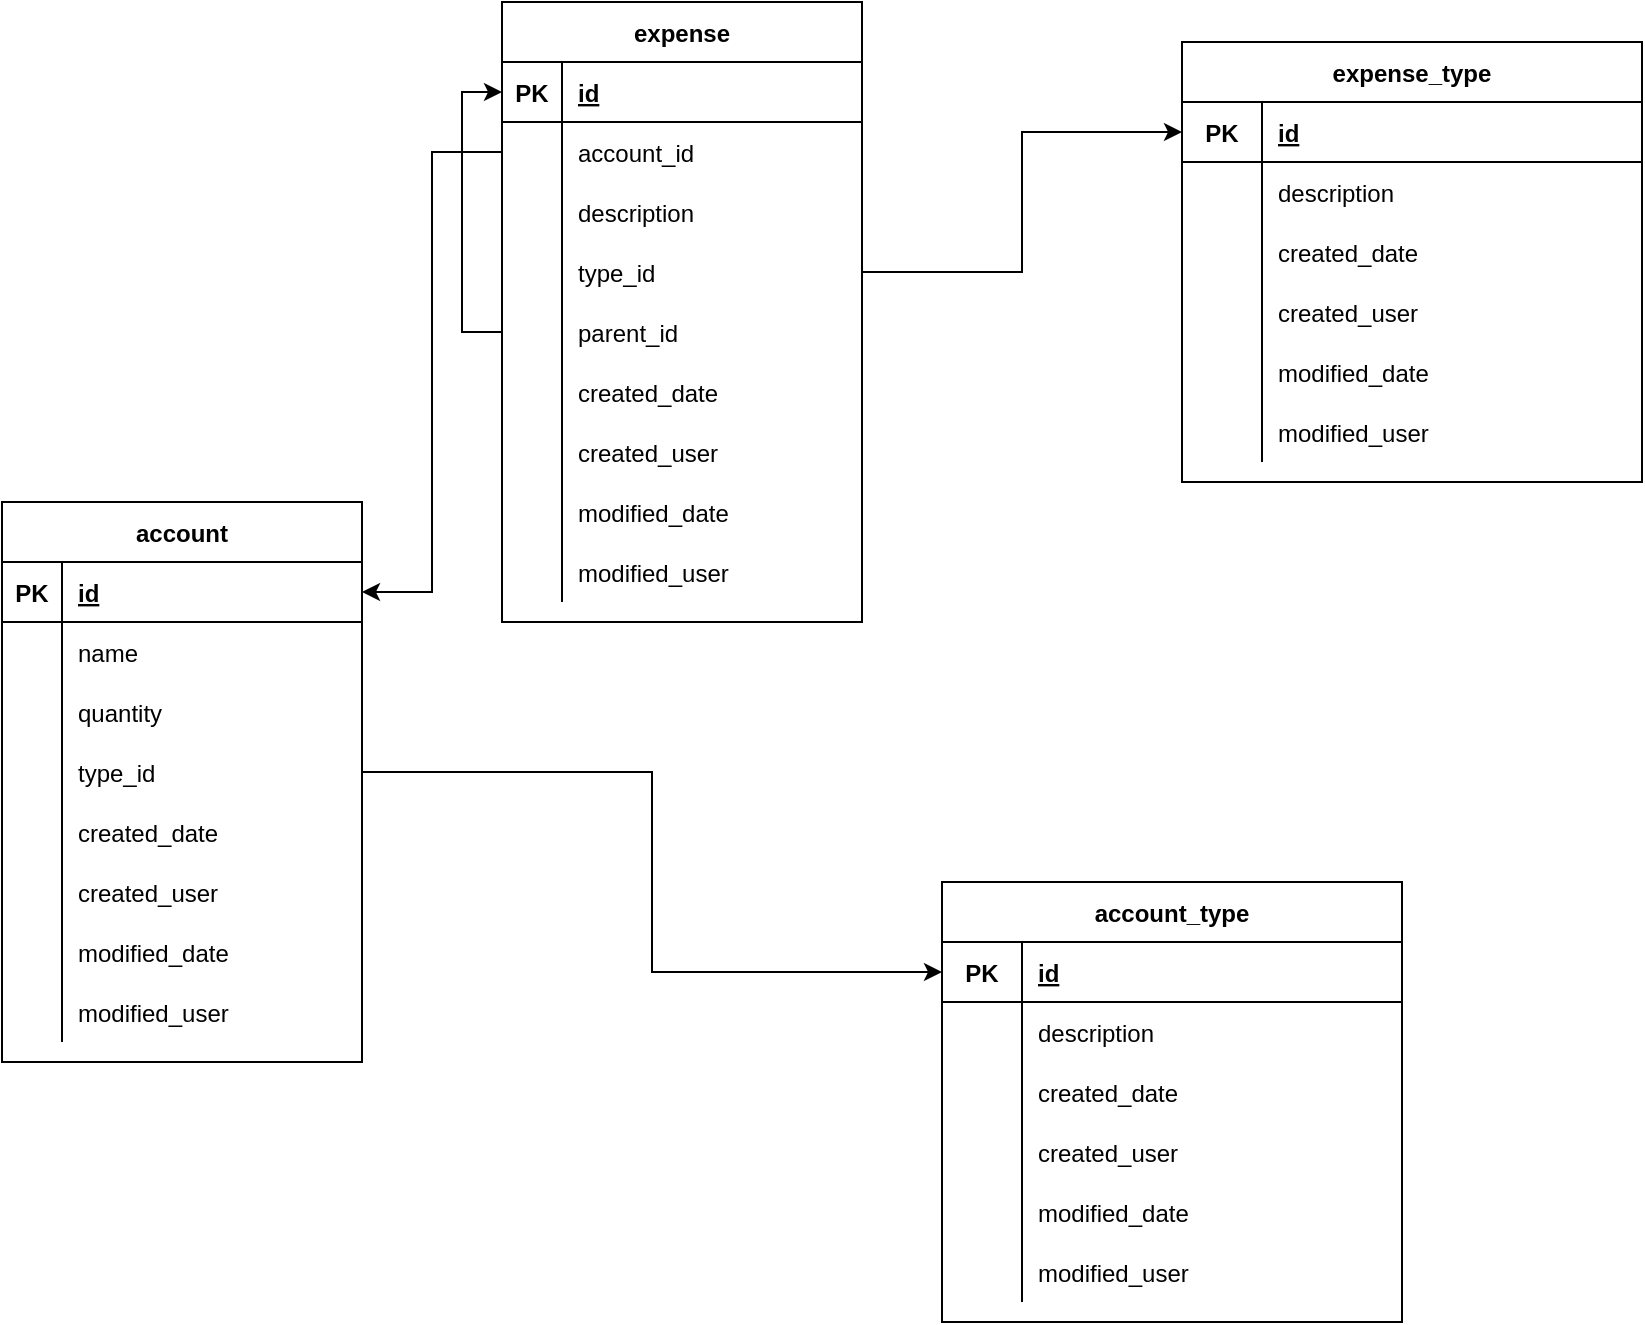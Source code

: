 <mxfile version="20.2.7" type="device"><diagram id="UpLL_WEXFF-8wM3QbBai" name="Página-1"><mxGraphModel dx="1381" dy="774" grid="1" gridSize="10" guides="1" tooltips="1" connect="1" arrows="1" fold="1" page="1" pageScale="1" pageWidth="827" pageHeight="1169" math="0" shadow="0"><root><mxCell id="0"/><mxCell id="1" parent="0"/><mxCell id="8bMQOwPSqbR0Lv_W1CAh-1" value="account" style="shape=table;startSize=30;container=1;collapsible=1;childLayout=tableLayout;fixedRows=1;rowLines=0;fontStyle=1;align=center;resizeLast=1;" vertex="1" parent="1"><mxGeometry x="60" y="380" width="180" height="280" as="geometry"><mxRectangle x="320" y="320" width="70" height="30" as="alternateBounds"/></mxGeometry></mxCell><mxCell id="8bMQOwPSqbR0Lv_W1CAh-2" value="" style="shape=tableRow;horizontal=0;startSize=0;swimlaneHead=0;swimlaneBody=0;fillColor=none;collapsible=0;dropTarget=0;points=[[0,0.5],[1,0.5]];portConstraint=eastwest;top=0;left=0;right=0;bottom=1;" vertex="1" parent="8bMQOwPSqbR0Lv_W1CAh-1"><mxGeometry y="30" width="180" height="30" as="geometry"/></mxCell><mxCell id="8bMQOwPSqbR0Lv_W1CAh-3" value="PK" style="shape=partialRectangle;connectable=0;fillColor=none;top=0;left=0;bottom=0;right=0;fontStyle=1;overflow=hidden;" vertex="1" parent="8bMQOwPSqbR0Lv_W1CAh-2"><mxGeometry width="30" height="30" as="geometry"><mxRectangle width="30" height="30" as="alternateBounds"/></mxGeometry></mxCell><mxCell id="8bMQOwPSqbR0Lv_W1CAh-4" value="id" style="shape=partialRectangle;connectable=0;fillColor=none;top=0;left=0;bottom=0;right=0;align=left;spacingLeft=6;fontStyle=5;overflow=hidden;" vertex="1" parent="8bMQOwPSqbR0Lv_W1CAh-2"><mxGeometry x="30" width="150" height="30" as="geometry"><mxRectangle width="150" height="30" as="alternateBounds"/></mxGeometry></mxCell><mxCell id="8bMQOwPSqbR0Lv_W1CAh-5" value="" style="shape=tableRow;horizontal=0;startSize=0;swimlaneHead=0;swimlaneBody=0;fillColor=none;collapsible=0;dropTarget=0;points=[[0,0.5],[1,0.5]];portConstraint=eastwest;top=0;left=0;right=0;bottom=0;" vertex="1" parent="8bMQOwPSqbR0Lv_W1CAh-1"><mxGeometry y="60" width="180" height="30" as="geometry"/></mxCell><mxCell id="8bMQOwPSqbR0Lv_W1CAh-6" value="" style="shape=partialRectangle;connectable=0;fillColor=none;top=0;left=0;bottom=0;right=0;editable=1;overflow=hidden;" vertex="1" parent="8bMQOwPSqbR0Lv_W1CAh-5"><mxGeometry width="30" height="30" as="geometry"><mxRectangle width="30" height="30" as="alternateBounds"/></mxGeometry></mxCell><mxCell id="8bMQOwPSqbR0Lv_W1CAh-7" value="name" style="shape=partialRectangle;connectable=0;fillColor=none;top=0;left=0;bottom=0;right=0;align=left;spacingLeft=6;overflow=hidden;" vertex="1" parent="8bMQOwPSqbR0Lv_W1CAh-5"><mxGeometry x="30" width="150" height="30" as="geometry"><mxRectangle width="150" height="30" as="alternateBounds"/></mxGeometry></mxCell><mxCell id="8bMQOwPSqbR0Lv_W1CAh-8" value="" style="shape=tableRow;horizontal=0;startSize=0;swimlaneHead=0;swimlaneBody=0;fillColor=none;collapsible=0;dropTarget=0;points=[[0,0.5],[1,0.5]];portConstraint=eastwest;top=0;left=0;right=0;bottom=0;" vertex="1" parent="8bMQOwPSqbR0Lv_W1CAh-1"><mxGeometry y="90" width="180" height="30" as="geometry"/></mxCell><mxCell id="8bMQOwPSqbR0Lv_W1CAh-9" value="" style="shape=partialRectangle;connectable=0;fillColor=none;top=0;left=0;bottom=0;right=0;editable=1;overflow=hidden;" vertex="1" parent="8bMQOwPSqbR0Lv_W1CAh-8"><mxGeometry width="30" height="30" as="geometry"><mxRectangle width="30" height="30" as="alternateBounds"/></mxGeometry></mxCell><mxCell id="8bMQOwPSqbR0Lv_W1CAh-10" value="quantity" style="shape=partialRectangle;connectable=0;fillColor=none;top=0;left=0;bottom=0;right=0;align=left;spacingLeft=6;overflow=hidden;" vertex="1" parent="8bMQOwPSqbR0Lv_W1CAh-8"><mxGeometry x="30" width="150" height="30" as="geometry"><mxRectangle width="150" height="30" as="alternateBounds"/></mxGeometry></mxCell><mxCell id="8bMQOwPSqbR0Lv_W1CAh-11" value="" style="shape=tableRow;horizontal=0;startSize=0;swimlaneHead=0;swimlaneBody=0;fillColor=none;collapsible=0;dropTarget=0;points=[[0,0.5],[1,0.5]];portConstraint=eastwest;top=0;left=0;right=0;bottom=0;" vertex="1" parent="8bMQOwPSqbR0Lv_W1CAh-1"><mxGeometry y="120" width="180" height="30" as="geometry"/></mxCell><mxCell id="8bMQOwPSqbR0Lv_W1CAh-12" value="" style="shape=partialRectangle;connectable=0;fillColor=none;top=0;left=0;bottom=0;right=0;editable=1;overflow=hidden;" vertex="1" parent="8bMQOwPSqbR0Lv_W1CAh-11"><mxGeometry width="30" height="30" as="geometry"><mxRectangle width="30" height="30" as="alternateBounds"/></mxGeometry></mxCell><mxCell id="8bMQOwPSqbR0Lv_W1CAh-13" value="type_id" style="shape=partialRectangle;connectable=0;fillColor=none;top=0;left=0;bottom=0;right=0;align=left;spacingLeft=6;overflow=hidden;" vertex="1" parent="8bMQOwPSqbR0Lv_W1CAh-11"><mxGeometry x="30" width="150" height="30" as="geometry"><mxRectangle width="150" height="30" as="alternateBounds"/></mxGeometry></mxCell><mxCell id="8bMQOwPSqbR0Lv_W1CAh-43" style="shape=tableRow;horizontal=0;startSize=0;swimlaneHead=0;swimlaneBody=0;fillColor=none;collapsible=0;dropTarget=0;points=[[0,0.5],[1,0.5]];portConstraint=eastwest;top=0;left=0;right=0;bottom=0;" vertex="1" parent="8bMQOwPSqbR0Lv_W1CAh-1"><mxGeometry y="150" width="180" height="30" as="geometry"/></mxCell><mxCell id="8bMQOwPSqbR0Lv_W1CAh-44" style="shape=partialRectangle;connectable=0;fillColor=none;top=0;left=0;bottom=0;right=0;editable=1;overflow=hidden;" vertex="1" parent="8bMQOwPSqbR0Lv_W1CAh-43"><mxGeometry width="30" height="30" as="geometry"><mxRectangle width="30" height="30" as="alternateBounds"/></mxGeometry></mxCell><mxCell id="8bMQOwPSqbR0Lv_W1CAh-45" value="created_date" style="shape=partialRectangle;connectable=0;fillColor=none;top=0;left=0;bottom=0;right=0;align=left;spacingLeft=6;overflow=hidden;" vertex="1" parent="8bMQOwPSqbR0Lv_W1CAh-43"><mxGeometry x="30" width="150" height="30" as="geometry"><mxRectangle width="150" height="30" as="alternateBounds"/></mxGeometry></mxCell><mxCell id="8bMQOwPSqbR0Lv_W1CAh-52" style="shape=tableRow;horizontal=0;startSize=0;swimlaneHead=0;swimlaneBody=0;fillColor=none;collapsible=0;dropTarget=0;points=[[0,0.5],[1,0.5]];portConstraint=eastwest;top=0;left=0;right=0;bottom=0;" vertex="1" parent="8bMQOwPSqbR0Lv_W1CAh-1"><mxGeometry y="180" width="180" height="30" as="geometry"/></mxCell><mxCell id="8bMQOwPSqbR0Lv_W1CAh-53" style="shape=partialRectangle;connectable=0;fillColor=none;top=0;left=0;bottom=0;right=0;editable=1;overflow=hidden;" vertex="1" parent="8bMQOwPSqbR0Lv_W1CAh-52"><mxGeometry width="30" height="30" as="geometry"><mxRectangle width="30" height="30" as="alternateBounds"/></mxGeometry></mxCell><mxCell id="8bMQOwPSqbR0Lv_W1CAh-54" value="created_user" style="shape=partialRectangle;connectable=0;fillColor=none;top=0;left=0;bottom=0;right=0;align=left;spacingLeft=6;overflow=hidden;" vertex="1" parent="8bMQOwPSqbR0Lv_W1CAh-52"><mxGeometry x="30" width="150" height="30" as="geometry"><mxRectangle width="150" height="30" as="alternateBounds"/></mxGeometry></mxCell><mxCell id="8bMQOwPSqbR0Lv_W1CAh-55" style="shape=tableRow;horizontal=0;startSize=0;swimlaneHead=0;swimlaneBody=0;fillColor=none;collapsible=0;dropTarget=0;points=[[0,0.5],[1,0.5]];portConstraint=eastwest;top=0;left=0;right=0;bottom=0;" vertex="1" parent="8bMQOwPSqbR0Lv_W1CAh-1"><mxGeometry y="210" width="180" height="30" as="geometry"/></mxCell><mxCell id="8bMQOwPSqbR0Lv_W1CAh-56" style="shape=partialRectangle;connectable=0;fillColor=none;top=0;left=0;bottom=0;right=0;editable=1;overflow=hidden;" vertex="1" parent="8bMQOwPSqbR0Lv_W1CAh-55"><mxGeometry width="30" height="30" as="geometry"><mxRectangle width="30" height="30" as="alternateBounds"/></mxGeometry></mxCell><mxCell id="8bMQOwPSqbR0Lv_W1CAh-57" value="modified_date" style="shape=partialRectangle;connectable=0;fillColor=none;top=0;left=0;bottom=0;right=0;align=left;spacingLeft=6;overflow=hidden;" vertex="1" parent="8bMQOwPSqbR0Lv_W1CAh-55"><mxGeometry x="30" width="150" height="30" as="geometry"><mxRectangle width="150" height="30" as="alternateBounds"/></mxGeometry></mxCell><mxCell id="8bMQOwPSqbR0Lv_W1CAh-58" style="shape=tableRow;horizontal=0;startSize=0;swimlaneHead=0;swimlaneBody=0;fillColor=none;collapsible=0;dropTarget=0;points=[[0,0.5],[1,0.5]];portConstraint=eastwest;top=0;left=0;right=0;bottom=0;" vertex="1" parent="8bMQOwPSqbR0Lv_W1CAh-1"><mxGeometry y="240" width="180" height="30" as="geometry"/></mxCell><mxCell id="8bMQOwPSqbR0Lv_W1CAh-59" style="shape=partialRectangle;connectable=0;fillColor=none;top=0;left=0;bottom=0;right=0;editable=1;overflow=hidden;" vertex="1" parent="8bMQOwPSqbR0Lv_W1CAh-58"><mxGeometry width="30" height="30" as="geometry"><mxRectangle width="30" height="30" as="alternateBounds"/></mxGeometry></mxCell><mxCell id="8bMQOwPSqbR0Lv_W1CAh-60" value="modified_user" style="shape=partialRectangle;connectable=0;fillColor=none;top=0;left=0;bottom=0;right=0;align=left;spacingLeft=6;overflow=hidden;" vertex="1" parent="8bMQOwPSqbR0Lv_W1CAh-58"><mxGeometry x="30" width="150" height="30" as="geometry"><mxRectangle width="150" height="30" as="alternateBounds"/></mxGeometry></mxCell><object label="account_type" id="8bMQOwPSqbR0Lv_W1CAh-14"><mxCell style="shape=table;startSize=30;container=1;collapsible=1;childLayout=tableLayout;fixedRows=1;rowLines=0;fontStyle=1;align=center;resizeLast=1;" vertex="1" parent="1"><mxGeometry x="530" y="570" width="230" height="220" as="geometry"/></mxCell></object><mxCell id="8bMQOwPSqbR0Lv_W1CAh-15" value="" style="shape=tableRow;horizontal=0;startSize=0;swimlaneHead=0;swimlaneBody=0;fillColor=none;collapsible=0;dropTarget=0;points=[[0,0.5],[1,0.5]];portConstraint=eastwest;top=0;left=0;right=0;bottom=1;" vertex="1" parent="8bMQOwPSqbR0Lv_W1CAh-14"><mxGeometry y="30" width="230" height="30" as="geometry"/></mxCell><mxCell id="8bMQOwPSqbR0Lv_W1CAh-16" value="PK" style="shape=partialRectangle;connectable=0;fillColor=none;top=0;left=0;bottom=0;right=0;fontStyle=1;overflow=hidden;" vertex="1" parent="8bMQOwPSqbR0Lv_W1CAh-15"><mxGeometry width="40" height="30" as="geometry"><mxRectangle width="40" height="30" as="alternateBounds"/></mxGeometry></mxCell><mxCell id="8bMQOwPSqbR0Lv_W1CAh-17" value="id" style="shape=partialRectangle;connectable=0;fillColor=none;top=0;left=0;bottom=0;right=0;align=left;spacingLeft=6;fontStyle=5;overflow=hidden;" vertex="1" parent="8bMQOwPSqbR0Lv_W1CAh-15"><mxGeometry x="40" width="190" height="30" as="geometry"><mxRectangle width="190" height="30" as="alternateBounds"/></mxGeometry></mxCell><mxCell id="8bMQOwPSqbR0Lv_W1CAh-18" value="" style="shape=tableRow;horizontal=0;startSize=0;swimlaneHead=0;swimlaneBody=0;fillColor=none;collapsible=0;dropTarget=0;points=[[0,0.5],[1,0.5]];portConstraint=eastwest;top=0;left=0;right=0;bottom=0;" vertex="1" parent="8bMQOwPSqbR0Lv_W1CAh-14"><mxGeometry y="60" width="230" height="30" as="geometry"/></mxCell><mxCell id="8bMQOwPSqbR0Lv_W1CAh-19" value="" style="shape=partialRectangle;connectable=0;fillColor=none;top=0;left=0;bottom=0;right=0;editable=1;overflow=hidden;" vertex="1" parent="8bMQOwPSqbR0Lv_W1CAh-18"><mxGeometry width="40" height="30" as="geometry"><mxRectangle width="40" height="30" as="alternateBounds"/></mxGeometry></mxCell><mxCell id="8bMQOwPSqbR0Lv_W1CAh-20" value="description" style="shape=partialRectangle;connectable=0;fillColor=none;top=0;left=0;bottom=0;right=0;align=left;spacingLeft=6;overflow=hidden;" vertex="1" parent="8bMQOwPSqbR0Lv_W1CAh-18"><mxGeometry x="40" width="190" height="30" as="geometry"><mxRectangle width="190" height="30" as="alternateBounds"/></mxGeometry></mxCell><mxCell id="8bMQOwPSqbR0Lv_W1CAh-21" value="" style="shape=tableRow;horizontal=0;startSize=0;swimlaneHead=0;swimlaneBody=0;fillColor=none;collapsible=0;dropTarget=0;points=[[0,0.5],[1,0.5]];portConstraint=eastwest;top=0;left=0;right=0;bottom=0;" vertex="1" parent="8bMQOwPSqbR0Lv_W1CAh-14"><mxGeometry y="90" width="230" height="30" as="geometry"/></mxCell><mxCell id="8bMQOwPSqbR0Lv_W1CAh-22" value="" style="shape=partialRectangle;connectable=0;fillColor=none;top=0;left=0;bottom=0;right=0;editable=1;overflow=hidden;" vertex="1" parent="8bMQOwPSqbR0Lv_W1CAh-21"><mxGeometry width="40" height="30" as="geometry"><mxRectangle width="40" height="30" as="alternateBounds"/></mxGeometry></mxCell><mxCell id="8bMQOwPSqbR0Lv_W1CAh-23" value="created_date" style="shape=partialRectangle;connectable=0;fillColor=none;top=0;left=0;bottom=0;right=0;align=left;spacingLeft=6;overflow=hidden;" vertex="1" parent="8bMQOwPSqbR0Lv_W1CAh-21"><mxGeometry x="40" width="190" height="30" as="geometry"><mxRectangle width="190" height="30" as="alternateBounds"/></mxGeometry></mxCell><mxCell id="8bMQOwPSqbR0Lv_W1CAh-24" value="" style="shape=tableRow;horizontal=0;startSize=0;swimlaneHead=0;swimlaneBody=0;fillColor=none;collapsible=0;dropTarget=0;points=[[0,0.5],[1,0.5]];portConstraint=eastwest;top=0;left=0;right=0;bottom=0;" vertex="1" parent="8bMQOwPSqbR0Lv_W1CAh-14"><mxGeometry y="120" width="230" height="30" as="geometry"/></mxCell><mxCell id="8bMQOwPSqbR0Lv_W1CAh-25" value="" style="shape=partialRectangle;connectable=0;fillColor=none;top=0;left=0;bottom=0;right=0;editable=1;overflow=hidden;" vertex="1" parent="8bMQOwPSqbR0Lv_W1CAh-24"><mxGeometry width="40" height="30" as="geometry"><mxRectangle width="40" height="30" as="alternateBounds"/></mxGeometry></mxCell><mxCell id="8bMQOwPSqbR0Lv_W1CAh-26" value="created_user" style="shape=partialRectangle;connectable=0;fillColor=none;top=0;left=0;bottom=0;right=0;align=left;spacingLeft=6;overflow=hidden;" vertex="1" parent="8bMQOwPSqbR0Lv_W1CAh-24"><mxGeometry x="40" width="190" height="30" as="geometry"><mxRectangle width="190" height="30" as="alternateBounds"/></mxGeometry></mxCell><mxCell id="8bMQOwPSqbR0Lv_W1CAh-46" style="shape=tableRow;horizontal=0;startSize=0;swimlaneHead=0;swimlaneBody=0;fillColor=none;collapsible=0;dropTarget=0;points=[[0,0.5],[1,0.5]];portConstraint=eastwest;top=0;left=0;right=0;bottom=0;" vertex="1" parent="8bMQOwPSqbR0Lv_W1CAh-14"><mxGeometry y="150" width="230" height="30" as="geometry"/></mxCell><mxCell id="8bMQOwPSqbR0Lv_W1CAh-47" style="shape=partialRectangle;connectable=0;fillColor=none;top=0;left=0;bottom=0;right=0;editable=1;overflow=hidden;" vertex="1" parent="8bMQOwPSqbR0Lv_W1CAh-46"><mxGeometry width="40" height="30" as="geometry"><mxRectangle width="40" height="30" as="alternateBounds"/></mxGeometry></mxCell><mxCell id="8bMQOwPSqbR0Lv_W1CAh-48" value="modified_date" style="shape=partialRectangle;connectable=0;fillColor=none;top=0;left=0;bottom=0;right=0;align=left;spacingLeft=6;overflow=hidden;" vertex="1" parent="8bMQOwPSqbR0Lv_W1CAh-46"><mxGeometry x="40" width="190" height="30" as="geometry"><mxRectangle width="190" height="30" as="alternateBounds"/></mxGeometry></mxCell><mxCell id="8bMQOwPSqbR0Lv_W1CAh-49" style="shape=tableRow;horizontal=0;startSize=0;swimlaneHead=0;swimlaneBody=0;fillColor=none;collapsible=0;dropTarget=0;points=[[0,0.5],[1,0.5]];portConstraint=eastwest;top=0;left=0;right=0;bottom=0;" vertex="1" parent="8bMQOwPSqbR0Lv_W1CAh-14"><mxGeometry y="180" width="230" height="30" as="geometry"/></mxCell><mxCell id="8bMQOwPSqbR0Lv_W1CAh-50" style="shape=partialRectangle;connectable=0;fillColor=none;top=0;left=0;bottom=0;right=0;editable=1;overflow=hidden;" vertex="1" parent="8bMQOwPSqbR0Lv_W1CAh-49"><mxGeometry width="40" height="30" as="geometry"><mxRectangle width="40" height="30" as="alternateBounds"/></mxGeometry></mxCell><mxCell id="8bMQOwPSqbR0Lv_W1CAh-51" value="modified_user" style="shape=partialRectangle;connectable=0;fillColor=none;top=0;left=0;bottom=0;right=0;align=left;spacingLeft=6;overflow=hidden;" vertex="1" parent="8bMQOwPSqbR0Lv_W1CAh-49"><mxGeometry x="40" width="190" height="30" as="geometry"><mxRectangle width="190" height="30" as="alternateBounds"/></mxGeometry></mxCell><mxCell id="8bMQOwPSqbR0Lv_W1CAh-61" value="expense" style="shape=table;startSize=30;container=1;collapsible=1;childLayout=tableLayout;fixedRows=1;rowLines=0;fontStyle=1;align=center;resizeLast=1;" vertex="1" parent="1"><mxGeometry x="310" y="130" width="180" height="310" as="geometry"/></mxCell><mxCell id="8bMQOwPSqbR0Lv_W1CAh-62" value="" style="shape=tableRow;horizontal=0;startSize=0;swimlaneHead=0;swimlaneBody=0;fillColor=none;collapsible=0;dropTarget=0;points=[[0,0.5],[1,0.5]];portConstraint=eastwest;top=0;left=0;right=0;bottom=1;" vertex="1" parent="8bMQOwPSqbR0Lv_W1CAh-61"><mxGeometry y="30" width="180" height="30" as="geometry"/></mxCell><mxCell id="8bMQOwPSqbR0Lv_W1CAh-63" value="PK" style="shape=partialRectangle;connectable=0;fillColor=none;top=0;left=0;bottom=0;right=0;fontStyle=1;overflow=hidden;" vertex="1" parent="8bMQOwPSqbR0Lv_W1CAh-62"><mxGeometry width="30" height="30" as="geometry"><mxRectangle width="30" height="30" as="alternateBounds"/></mxGeometry></mxCell><mxCell id="8bMQOwPSqbR0Lv_W1CAh-64" value="id" style="shape=partialRectangle;connectable=0;fillColor=none;top=0;left=0;bottom=0;right=0;align=left;spacingLeft=6;fontStyle=5;overflow=hidden;" vertex="1" parent="8bMQOwPSqbR0Lv_W1CAh-62"><mxGeometry x="30" width="150" height="30" as="geometry"><mxRectangle width="150" height="30" as="alternateBounds"/></mxGeometry></mxCell><mxCell id="8bMQOwPSqbR0Lv_W1CAh-65" value="" style="shape=tableRow;horizontal=0;startSize=0;swimlaneHead=0;swimlaneBody=0;fillColor=none;collapsible=0;dropTarget=0;points=[[0,0.5],[1,0.5]];portConstraint=eastwest;top=0;left=0;right=0;bottom=0;" vertex="1" parent="8bMQOwPSqbR0Lv_W1CAh-61"><mxGeometry y="60" width="180" height="30" as="geometry"/></mxCell><mxCell id="8bMQOwPSqbR0Lv_W1CAh-66" value="" style="shape=partialRectangle;connectable=0;fillColor=none;top=0;left=0;bottom=0;right=0;editable=1;overflow=hidden;" vertex="1" parent="8bMQOwPSqbR0Lv_W1CAh-65"><mxGeometry width="30" height="30" as="geometry"><mxRectangle width="30" height="30" as="alternateBounds"/></mxGeometry></mxCell><mxCell id="8bMQOwPSqbR0Lv_W1CAh-67" value="account_id" style="shape=partialRectangle;connectable=0;fillColor=none;top=0;left=0;bottom=0;right=0;align=left;spacingLeft=6;overflow=hidden;" vertex="1" parent="8bMQOwPSqbR0Lv_W1CAh-65"><mxGeometry x="30" width="150" height="30" as="geometry"><mxRectangle width="150" height="30" as="alternateBounds"/></mxGeometry></mxCell><mxCell id="8bMQOwPSqbR0Lv_W1CAh-68" value="" style="shape=tableRow;horizontal=0;startSize=0;swimlaneHead=0;swimlaneBody=0;fillColor=none;collapsible=0;dropTarget=0;points=[[0,0.5],[1,0.5]];portConstraint=eastwest;top=0;left=0;right=0;bottom=0;" vertex="1" parent="8bMQOwPSqbR0Lv_W1CAh-61"><mxGeometry y="90" width="180" height="30" as="geometry"/></mxCell><mxCell id="8bMQOwPSqbR0Lv_W1CAh-69" value="" style="shape=partialRectangle;connectable=0;fillColor=none;top=0;left=0;bottom=0;right=0;editable=1;overflow=hidden;" vertex="1" parent="8bMQOwPSqbR0Lv_W1CAh-68"><mxGeometry width="30" height="30" as="geometry"><mxRectangle width="30" height="30" as="alternateBounds"/></mxGeometry></mxCell><mxCell id="8bMQOwPSqbR0Lv_W1CAh-70" value="description" style="shape=partialRectangle;connectable=0;fillColor=none;top=0;left=0;bottom=0;right=0;align=left;spacingLeft=6;overflow=hidden;" vertex="1" parent="8bMQOwPSqbR0Lv_W1CAh-68"><mxGeometry x="30" width="150" height="30" as="geometry"><mxRectangle width="150" height="30" as="alternateBounds"/></mxGeometry></mxCell><mxCell id="8bMQOwPSqbR0Lv_W1CAh-71" value="" style="shape=tableRow;horizontal=0;startSize=0;swimlaneHead=0;swimlaneBody=0;fillColor=none;collapsible=0;dropTarget=0;points=[[0,0.5],[1,0.5]];portConstraint=eastwest;top=0;left=0;right=0;bottom=0;" vertex="1" parent="8bMQOwPSqbR0Lv_W1CAh-61"><mxGeometry y="120" width="180" height="30" as="geometry"/></mxCell><mxCell id="8bMQOwPSqbR0Lv_W1CAh-72" value="" style="shape=partialRectangle;connectable=0;fillColor=none;top=0;left=0;bottom=0;right=0;editable=1;overflow=hidden;" vertex="1" parent="8bMQOwPSqbR0Lv_W1CAh-71"><mxGeometry width="30" height="30" as="geometry"><mxRectangle width="30" height="30" as="alternateBounds"/></mxGeometry></mxCell><mxCell id="8bMQOwPSqbR0Lv_W1CAh-73" value="type_id" style="shape=partialRectangle;connectable=0;fillColor=none;top=0;left=0;bottom=0;right=0;align=left;spacingLeft=6;overflow=hidden;" vertex="1" parent="8bMQOwPSqbR0Lv_W1CAh-71"><mxGeometry x="30" width="150" height="30" as="geometry"><mxRectangle width="150" height="30" as="alternateBounds"/></mxGeometry></mxCell><mxCell id="8bMQOwPSqbR0Lv_W1CAh-100" style="edgeStyle=orthogonalEdgeStyle;rounded=0;orthogonalLoop=1;jettySize=auto;html=1;entryX=0;entryY=0.5;entryDx=0;entryDy=0;" edge="1" parent="8bMQOwPSqbR0Lv_W1CAh-61" source="8bMQOwPSqbR0Lv_W1CAh-97" target="8bMQOwPSqbR0Lv_W1CAh-62"><mxGeometry relative="1" as="geometry"/></mxCell><mxCell id="8bMQOwPSqbR0Lv_W1CAh-97" style="shape=tableRow;horizontal=0;startSize=0;swimlaneHead=0;swimlaneBody=0;fillColor=none;collapsible=0;dropTarget=0;points=[[0,0.5],[1,0.5]];portConstraint=eastwest;top=0;left=0;right=0;bottom=0;" vertex="1" parent="8bMQOwPSqbR0Lv_W1CAh-61"><mxGeometry y="150" width="180" height="30" as="geometry"/></mxCell><mxCell id="8bMQOwPSqbR0Lv_W1CAh-98" style="shape=partialRectangle;connectable=0;fillColor=none;top=0;left=0;bottom=0;right=0;editable=1;overflow=hidden;" vertex="1" parent="8bMQOwPSqbR0Lv_W1CAh-97"><mxGeometry width="30" height="30" as="geometry"><mxRectangle width="30" height="30" as="alternateBounds"/></mxGeometry></mxCell><mxCell id="8bMQOwPSqbR0Lv_W1CAh-99" value="parent_id" style="shape=partialRectangle;connectable=0;fillColor=none;top=0;left=0;bottom=0;right=0;align=left;spacingLeft=6;overflow=hidden;" vertex="1" parent="8bMQOwPSqbR0Lv_W1CAh-97"><mxGeometry x="30" width="150" height="30" as="geometry"><mxRectangle width="150" height="30" as="alternateBounds"/></mxGeometry></mxCell><mxCell id="8bMQOwPSqbR0Lv_W1CAh-101" style="shape=tableRow;horizontal=0;startSize=0;swimlaneHead=0;swimlaneBody=0;fillColor=none;collapsible=0;dropTarget=0;points=[[0,0.5],[1,0.5]];portConstraint=eastwest;top=0;left=0;right=0;bottom=0;" vertex="1" parent="8bMQOwPSqbR0Lv_W1CAh-61"><mxGeometry y="180" width="180" height="30" as="geometry"/></mxCell><mxCell id="8bMQOwPSqbR0Lv_W1CAh-102" style="shape=partialRectangle;connectable=0;fillColor=none;top=0;left=0;bottom=0;right=0;editable=1;overflow=hidden;" vertex="1" parent="8bMQOwPSqbR0Lv_W1CAh-101"><mxGeometry width="30" height="30" as="geometry"><mxRectangle width="30" height="30" as="alternateBounds"/></mxGeometry></mxCell><mxCell id="8bMQOwPSqbR0Lv_W1CAh-103" value="created_date" style="shape=partialRectangle;connectable=0;fillColor=none;top=0;left=0;bottom=0;right=0;align=left;spacingLeft=6;overflow=hidden;" vertex="1" parent="8bMQOwPSqbR0Lv_W1CAh-101"><mxGeometry x="30" width="150" height="30" as="geometry"><mxRectangle width="150" height="30" as="alternateBounds"/></mxGeometry></mxCell><mxCell id="8bMQOwPSqbR0Lv_W1CAh-104" style="shape=tableRow;horizontal=0;startSize=0;swimlaneHead=0;swimlaneBody=0;fillColor=none;collapsible=0;dropTarget=0;points=[[0,0.5],[1,0.5]];portConstraint=eastwest;top=0;left=0;right=0;bottom=0;" vertex="1" parent="8bMQOwPSqbR0Lv_W1CAh-61"><mxGeometry y="210" width="180" height="30" as="geometry"/></mxCell><mxCell id="8bMQOwPSqbR0Lv_W1CAh-105" style="shape=partialRectangle;connectable=0;fillColor=none;top=0;left=0;bottom=0;right=0;editable=1;overflow=hidden;" vertex="1" parent="8bMQOwPSqbR0Lv_W1CAh-104"><mxGeometry width="30" height="30" as="geometry"><mxRectangle width="30" height="30" as="alternateBounds"/></mxGeometry></mxCell><mxCell id="8bMQOwPSqbR0Lv_W1CAh-106" value="created_user" style="shape=partialRectangle;connectable=0;fillColor=none;top=0;left=0;bottom=0;right=0;align=left;spacingLeft=6;overflow=hidden;" vertex="1" parent="8bMQOwPSqbR0Lv_W1CAh-104"><mxGeometry x="30" width="150" height="30" as="geometry"><mxRectangle width="150" height="30" as="alternateBounds"/></mxGeometry></mxCell><mxCell id="8bMQOwPSqbR0Lv_W1CAh-107" style="shape=tableRow;horizontal=0;startSize=0;swimlaneHead=0;swimlaneBody=0;fillColor=none;collapsible=0;dropTarget=0;points=[[0,0.5],[1,0.5]];portConstraint=eastwest;top=0;left=0;right=0;bottom=0;" vertex="1" parent="8bMQOwPSqbR0Lv_W1CAh-61"><mxGeometry y="240" width="180" height="30" as="geometry"/></mxCell><mxCell id="8bMQOwPSqbR0Lv_W1CAh-108" style="shape=partialRectangle;connectable=0;fillColor=none;top=0;left=0;bottom=0;right=0;editable=1;overflow=hidden;" vertex="1" parent="8bMQOwPSqbR0Lv_W1CAh-107"><mxGeometry width="30" height="30" as="geometry"><mxRectangle width="30" height="30" as="alternateBounds"/></mxGeometry></mxCell><mxCell id="8bMQOwPSqbR0Lv_W1CAh-109" value="modified_date" style="shape=partialRectangle;connectable=0;fillColor=none;top=0;left=0;bottom=0;right=0;align=left;spacingLeft=6;overflow=hidden;" vertex="1" parent="8bMQOwPSqbR0Lv_W1CAh-107"><mxGeometry x="30" width="150" height="30" as="geometry"><mxRectangle width="150" height="30" as="alternateBounds"/></mxGeometry></mxCell><mxCell id="8bMQOwPSqbR0Lv_W1CAh-110" style="shape=tableRow;horizontal=0;startSize=0;swimlaneHead=0;swimlaneBody=0;fillColor=none;collapsible=0;dropTarget=0;points=[[0,0.5],[1,0.5]];portConstraint=eastwest;top=0;left=0;right=0;bottom=0;" vertex="1" parent="8bMQOwPSqbR0Lv_W1CAh-61"><mxGeometry y="270" width="180" height="30" as="geometry"/></mxCell><mxCell id="8bMQOwPSqbR0Lv_W1CAh-111" style="shape=partialRectangle;connectable=0;fillColor=none;top=0;left=0;bottom=0;right=0;editable=1;overflow=hidden;" vertex="1" parent="8bMQOwPSqbR0Lv_W1CAh-110"><mxGeometry width="30" height="30" as="geometry"><mxRectangle width="30" height="30" as="alternateBounds"/></mxGeometry></mxCell><mxCell id="8bMQOwPSqbR0Lv_W1CAh-112" value="modified_user" style="shape=partialRectangle;connectable=0;fillColor=none;top=0;left=0;bottom=0;right=0;align=left;spacingLeft=6;overflow=hidden;" vertex="1" parent="8bMQOwPSqbR0Lv_W1CAh-110"><mxGeometry x="30" width="150" height="30" as="geometry"><mxRectangle width="150" height="30" as="alternateBounds"/></mxGeometry></mxCell><object label="expense_type" id="8bMQOwPSqbR0Lv_W1CAh-74"><mxCell style="shape=table;startSize=30;container=1;collapsible=1;childLayout=tableLayout;fixedRows=1;rowLines=0;fontStyle=1;align=center;resizeLast=1;" vertex="1" parent="1"><mxGeometry x="650" y="150" width="230" height="220" as="geometry"/></mxCell></object><mxCell id="8bMQOwPSqbR0Lv_W1CAh-75" value="" style="shape=tableRow;horizontal=0;startSize=0;swimlaneHead=0;swimlaneBody=0;fillColor=none;collapsible=0;dropTarget=0;points=[[0,0.5],[1,0.5]];portConstraint=eastwest;top=0;left=0;right=0;bottom=1;" vertex="1" parent="8bMQOwPSqbR0Lv_W1CAh-74"><mxGeometry y="30" width="230" height="30" as="geometry"/></mxCell><mxCell id="8bMQOwPSqbR0Lv_W1CAh-76" value="PK" style="shape=partialRectangle;connectable=0;fillColor=none;top=0;left=0;bottom=0;right=0;fontStyle=1;overflow=hidden;" vertex="1" parent="8bMQOwPSqbR0Lv_W1CAh-75"><mxGeometry width="40" height="30" as="geometry"><mxRectangle width="40" height="30" as="alternateBounds"/></mxGeometry></mxCell><mxCell id="8bMQOwPSqbR0Lv_W1CAh-77" value="id" style="shape=partialRectangle;connectable=0;fillColor=none;top=0;left=0;bottom=0;right=0;align=left;spacingLeft=6;fontStyle=5;overflow=hidden;" vertex="1" parent="8bMQOwPSqbR0Lv_W1CAh-75"><mxGeometry x="40" width="190" height="30" as="geometry"><mxRectangle width="190" height="30" as="alternateBounds"/></mxGeometry></mxCell><mxCell id="8bMQOwPSqbR0Lv_W1CAh-78" value="" style="shape=tableRow;horizontal=0;startSize=0;swimlaneHead=0;swimlaneBody=0;fillColor=none;collapsible=0;dropTarget=0;points=[[0,0.5],[1,0.5]];portConstraint=eastwest;top=0;left=0;right=0;bottom=0;" vertex="1" parent="8bMQOwPSqbR0Lv_W1CAh-74"><mxGeometry y="60" width="230" height="30" as="geometry"/></mxCell><mxCell id="8bMQOwPSqbR0Lv_W1CAh-79" value="" style="shape=partialRectangle;connectable=0;fillColor=none;top=0;left=0;bottom=0;right=0;editable=1;overflow=hidden;" vertex="1" parent="8bMQOwPSqbR0Lv_W1CAh-78"><mxGeometry width="40" height="30" as="geometry"><mxRectangle width="40" height="30" as="alternateBounds"/></mxGeometry></mxCell><mxCell id="8bMQOwPSqbR0Lv_W1CAh-80" value="description" style="shape=partialRectangle;connectable=0;fillColor=none;top=0;left=0;bottom=0;right=0;align=left;spacingLeft=6;overflow=hidden;" vertex="1" parent="8bMQOwPSqbR0Lv_W1CAh-78"><mxGeometry x="40" width="190" height="30" as="geometry"><mxRectangle width="190" height="30" as="alternateBounds"/></mxGeometry></mxCell><mxCell id="8bMQOwPSqbR0Lv_W1CAh-81" value="" style="shape=tableRow;horizontal=0;startSize=0;swimlaneHead=0;swimlaneBody=0;fillColor=none;collapsible=0;dropTarget=0;points=[[0,0.5],[1,0.5]];portConstraint=eastwest;top=0;left=0;right=0;bottom=0;" vertex="1" parent="8bMQOwPSqbR0Lv_W1CAh-74"><mxGeometry y="90" width="230" height="30" as="geometry"/></mxCell><mxCell id="8bMQOwPSqbR0Lv_W1CAh-82" value="" style="shape=partialRectangle;connectable=0;fillColor=none;top=0;left=0;bottom=0;right=0;editable=1;overflow=hidden;" vertex="1" parent="8bMQOwPSqbR0Lv_W1CAh-81"><mxGeometry width="40" height="30" as="geometry"><mxRectangle width="40" height="30" as="alternateBounds"/></mxGeometry></mxCell><mxCell id="8bMQOwPSqbR0Lv_W1CAh-83" value="created_date" style="shape=partialRectangle;connectable=0;fillColor=none;top=0;left=0;bottom=0;right=0;align=left;spacingLeft=6;overflow=hidden;" vertex="1" parent="8bMQOwPSqbR0Lv_W1CAh-81"><mxGeometry x="40" width="190" height="30" as="geometry"><mxRectangle width="190" height="30" as="alternateBounds"/></mxGeometry></mxCell><mxCell id="8bMQOwPSqbR0Lv_W1CAh-84" value="" style="shape=tableRow;horizontal=0;startSize=0;swimlaneHead=0;swimlaneBody=0;fillColor=none;collapsible=0;dropTarget=0;points=[[0,0.5],[1,0.5]];portConstraint=eastwest;top=0;left=0;right=0;bottom=0;" vertex="1" parent="8bMQOwPSqbR0Lv_W1CAh-74"><mxGeometry y="120" width="230" height="30" as="geometry"/></mxCell><mxCell id="8bMQOwPSqbR0Lv_W1CAh-85" value="" style="shape=partialRectangle;connectable=0;fillColor=none;top=0;left=0;bottom=0;right=0;editable=1;overflow=hidden;" vertex="1" parent="8bMQOwPSqbR0Lv_W1CAh-84"><mxGeometry width="40" height="30" as="geometry"><mxRectangle width="40" height="30" as="alternateBounds"/></mxGeometry></mxCell><mxCell id="8bMQOwPSqbR0Lv_W1CAh-86" value="created_user" style="shape=partialRectangle;connectable=0;fillColor=none;top=0;left=0;bottom=0;right=0;align=left;spacingLeft=6;overflow=hidden;" vertex="1" parent="8bMQOwPSqbR0Lv_W1CAh-84"><mxGeometry x="40" width="190" height="30" as="geometry"><mxRectangle width="190" height="30" as="alternateBounds"/></mxGeometry></mxCell><mxCell id="8bMQOwPSqbR0Lv_W1CAh-87" style="shape=tableRow;horizontal=0;startSize=0;swimlaneHead=0;swimlaneBody=0;fillColor=none;collapsible=0;dropTarget=0;points=[[0,0.5],[1,0.5]];portConstraint=eastwest;top=0;left=0;right=0;bottom=0;" vertex="1" parent="8bMQOwPSqbR0Lv_W1CAh-74"><mxGeometry y="150" width="230" height="30" as="geometry"/></mxCell><mxCell id="8bMQOwPSqbR0Lv_W1CAh-88" style="shape=partialRectangle;connectable=0;fillColor=none;top=0;left=0;bottom=0;right=0;editable=1;overflow=hidden;" vertex="1" parent="8bMQOwPSqbR0Lv_W1CAh-87"><mxGeometry width="40" height="30" as="geometry"><mxRectangle width="40" height="30" as="alternateBounds"/></mxGeometry></mxCell><mxCell id="8bMQOwPSqbR0Lv_W1CAh-89" value="modified_date" style="shape=partialRectangle;connectable=0;fillColor=none;top=0;left=0;bottom=0;right=0;align=left;spacingLeft=6;overflow=hidden;" vertex="1" parent="8bMQOwPSqbR0Lv_W1CAh-87"><mxGeometry x="40" width="190" height="30" as="geometry"><mxRectangle width="190" height="30" as="alternateBounds"/></mxGeometry></mxCell><mxCell id="8bMQOwPSqbR0Lv_W1CAh-90" style="shape=tableRow;horizontal=0;startSize=0;swimlaneHead=0;swimlaneBody=0;fillColor=none;collapsible=0;dropTarget=0;points=[[0,0.5],[1,0.5]];portConstraint=eastwest;top=0;left=0;right=0;bottom=0;" vertex="1" parent="8bMQOwPSqbR0Lv_W1CAh-74"><mxGeometry y="180" width="230" height="30" as="geometry"/></mxCell><mxCell id="8bMQOwPSqbR0Lv_W1CAh-91" style="shape=partialRectangle;connectable=0;fillColor=none;top=0;left=0;bottom=0;right=0;editable=1;overflow=hidden;" vertex="1" parent="8bMQOwPSqbR0Lv_W1CAh-90"><mxGeometry width="40" height="30" as="geometry"><mxRectangle width="40" height="30" as="alternateBounds"/></mxGeometry></mxCell><mxCell id="8bMQOwPSqbR0Lv_W1CAh-92" value="modified_user" style="shape=partialRectangle;connectable=0;fillColor=none;top=0;left=0;bottom=0;right=0;align=left;spacingLeft=6;overflow=hidden;" vertex="1" parent="8bMQOwPSqbR0Lv_W1CAh-90"><mxGeometry x="40" width="190" height="30" as="geometry"><mxRectangle width="190" height="30" as="alternateBounds"/></mxGeometry></mxCell><mxCell id="8bMQOwPSqbR0Lv_W1CAh-94" style="edgeStyle=orthogonalEdgeStyle;rounded=0;orthogonalLoop=1;jettySize=auto;html=1;entryX=0;entryY=0.5;entryDx=0;entryDy=0;" edge="1" parent="1" source="8bMQOwPSqbR0Lv_W1CAh-11" target="8bMQOwPSqbR0Lv_W1CAh-15"><mxGeometry relative="1" as="geometry"/></mxCell><mxCell id="8bMQOwPSqbR0Lv_W1CAh-95" style="edgeStyle=orthogonalEdgeStyle;rounded=0;orthogonalLoop=1;jettySize=auto;html=1;" edge="1" parent="1" source="8bMQOwPSqbR0Lv_W1CAh-65" target="8bMQOwPSqbR0Lv_W1CAh-2"><mxGeometry relative="1" as="geometry"/></mxCell><mxCell id="8bMQOwPSqbR0Lv_W1CAh-96" style="edgeStyle=orthogonalEdgeStyle;rounded=0;orthogonalLoop=1;jettySize=auto;html=1;entryX=0;entryY=0.5;entryDx=0;entryDy=0;" edge="1" parent="1" source="8bMQOwPSqbR0Lv_W1CAh-71" target="8bMQOwPSqbR0Lv_W1CAh-75"><mxGeometry relative="1" as="geometry"/></mxCell></root></mxGraphModel></diagram></mxfile>